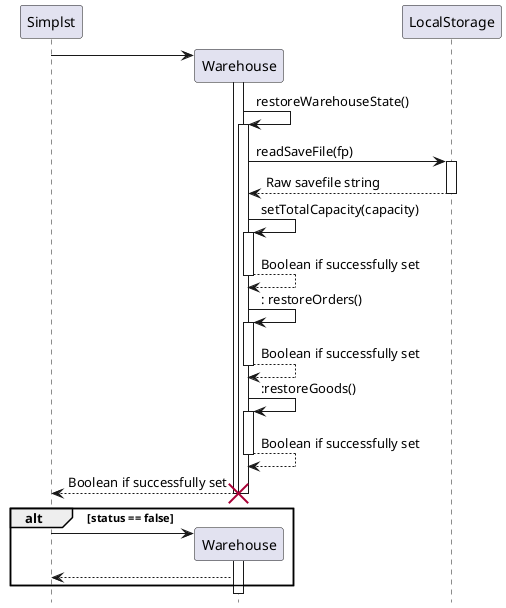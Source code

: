 @startuml
'https://plantuml.com/sequence-diagram
hide footbox
participant Simplst as S
participant Warehouse as w
participant LocalStorage as ls

create w
S -> w
activate w
w -> w ++ : restoreWarehouseState()
w -> ls ++ : readSaveFile(fp)
ls --> w -- : Raw savefile string
w -> w ++ : setTotalCapacity(capacity)
w --> w -- : Boolean if successfully set
w -> w ++ : : restoreOrders()
w --> w -- : Boolean if successfully set
w -> w ++ : :restoreGoods()
w --> w -- : Boolean if successfully set
w --> S : Boolean if successfully set
deactivate w

alt status == false
destroy w
create w
S -> w
activate w
w --> S
end

@enduml